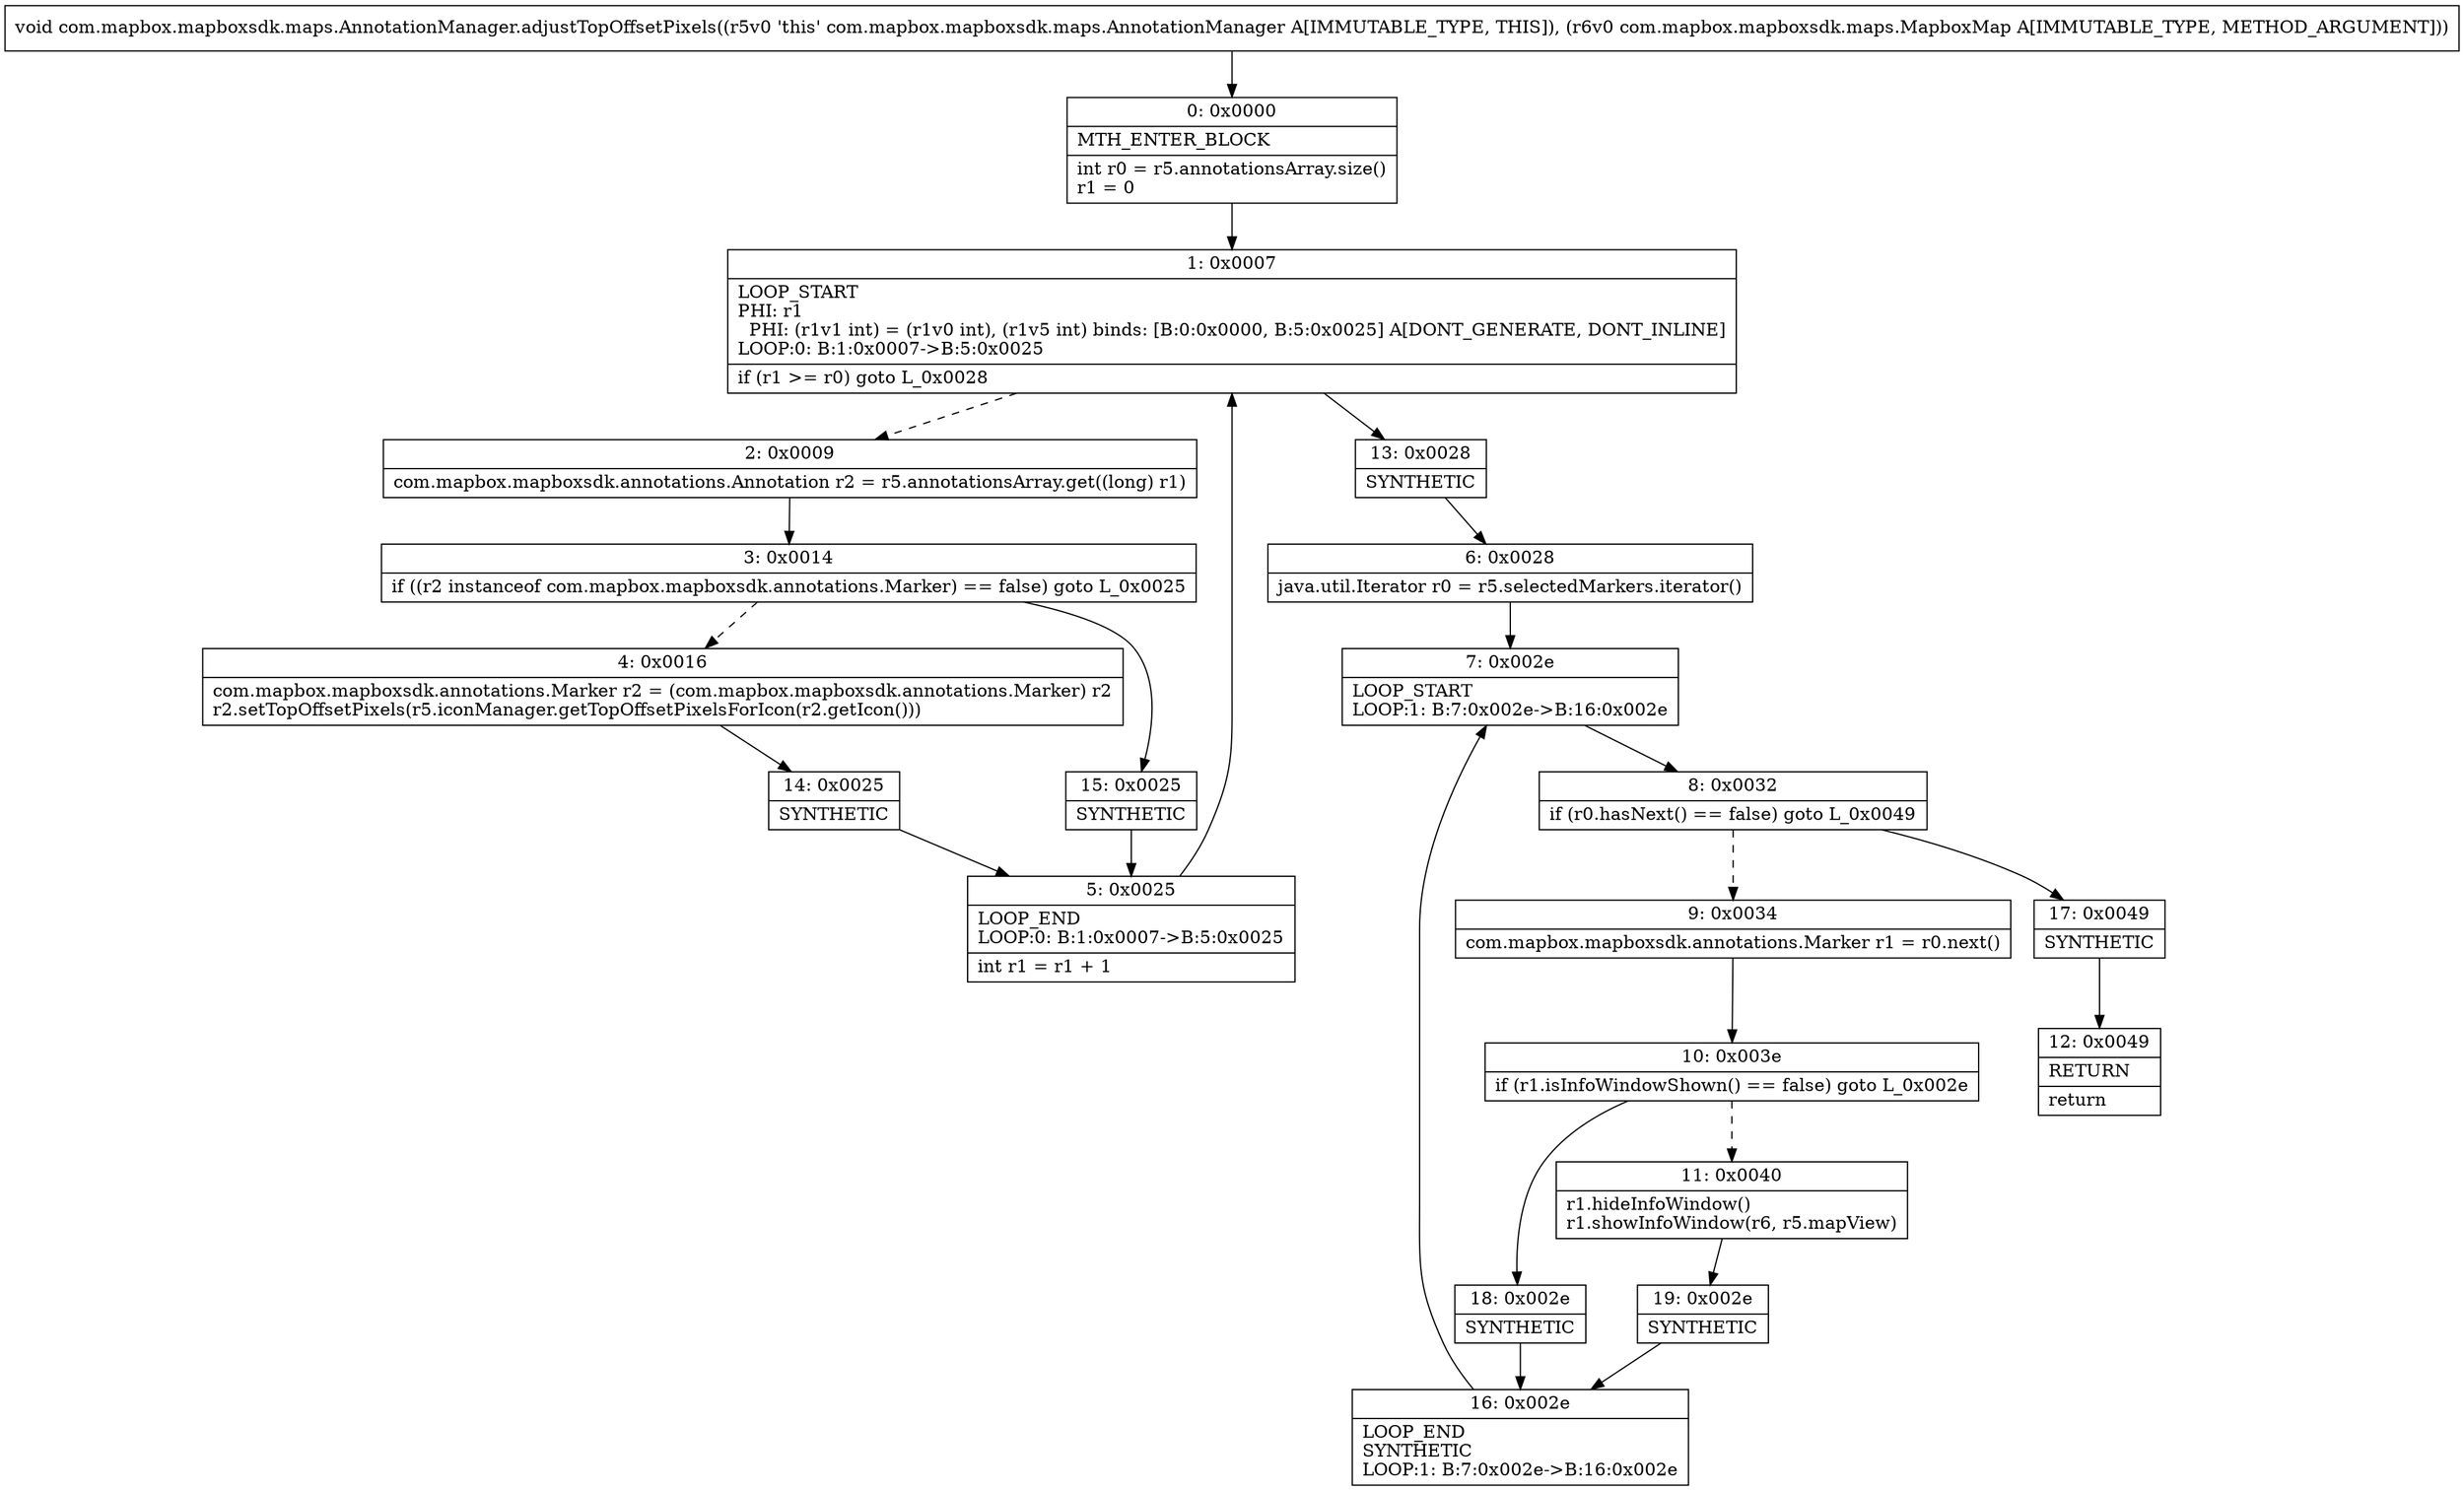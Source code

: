 digraph "CFG forcom.mapbox.mapboxsdk.maps.AnnotationManager.adjustTopOffsetPixels(Lcom\/mapbox\/mapboxsdk\/maps\/MapboxMap;)V" {
Node_0 [shape=record,label="{0\:\ 0x0000|MTH_ENTER_BLOCK\l|int r0 = r5.annotationsArray.size()\lr1 = 0\l}"];
Node_1 [shape=record,label="{1\:\ 0x0007|LOOP_START\lPHI: r1 \l  PHI: (r1v1 int) = (r1v0 int), (r1v5 int) binds: [B:0:0x0000, B:5:0x0025] A[DONT_GENERATE, DONT_INLINE]\lLOOP:0: B:1:0x0007\-\>B:5:0x0025\l|if (r1 \>= r0) goto L_0x0028\l}"];
Node_2 [shape=record,label="{2\:\ 0x0009|com.mapbox.mapboxsdk.annotations.Annotation r2 = r5.annotationsArray.get((long) r1)\l}"];
Node_3 [shape=record,label="{3\:\ 0x0014|if ((r2 instanceof com.mapbox.mapboxsdk.annotations.Marker) == false) goto L_0x0025\l}"];
Node_4 [shape=record,label="{4\:\ 0x0016|com.mapbox.mapboxsdk.annotations.Marker r2 = (com.mapbox.mapboxsdk.annotations.Marker) r2\lr2.setTopOffsetPixels(r5.iconManager.getTopOffsetPixelsForIcon(r2.getIcon()))\l}"];
Node_5 [shape=record,label="{5\:\ 0x0025|LOOP_END\lLOOP:0: B:1:0x0007\-\>B:5:0x0025\l|int r1 = r1 + 1\l}"];
Node_6 [shape=record,label="{6\:\ 0x0028|java.util.Iterator r0 = r5.selectedMarkers.iterator()\l}"];
Node_7 [shape=record,label="{7\:\ 0x002e|LOOP_START\lLOOP:1: B:7:0x002e\-\>B:16:0x002e\l}"];
Node_8 [shape=record,label="{8\:\ 0x0032|if (r0.hasNext() == false) goto L_0x0049\l}"];
Node_9 [shape=record,label="{9\:\ 0x0034|com.mapbox.mapboxsdk.annotations.Marker r1 = r0.next()\l}"];
Node_10 [shape=record,label="{10\:\ 0x003e|if (r1.isInfoWindowShown() == false) goto L_0x002e\l}"];
Node_11 [shape=record,label="{11\:\ 0x0040|r1.hideInfoWindow()\lr1.showInfoWindow(r6, r5.mapView)\l}"];
Node_12 [shape=record,label="{12\:\ 0x0049|RETURN\l|return\l}"];
Node_13 [shape=record,label="{13\:\ 0x0028|SYNTHETIC\l}"];
Node_14 [shape=record,label="{14\:\ 0x0025|SYNTHETIC\l}"];
Node_15 [shape=record,label="{15\:\ 0x0025|SYNTHETIC\l}"];
Node_16 [shape=record,label="{16\:\ 0x002e|LOOP_END\lSYNTHETIC\lLOOP:1: B:7:0x002e\-\>B:16:0x002e\l}"];
Node_17 [shape=record,label="{17\:\ 0x0049|SYNTHETIC\l}"];
Node_18 [shape=record,label="{18\:\ 0x002e|SYNTHETIC\l}"];
Node_19 [shape=record,label="{19\:\ 0x002e|SYNTHETIC\l}"];
MethodNode[shape=record,label="{void com.mapbox.mapboxsdk.maps.AnnotationManager.adjustTopOffsetPixels((r5v0 'this' com.mapbox.mapboxsdk.maps.AnnotationManager A[IMMUTABLE_TYPE, THIS]), (r6v0 com.mapbox.mapboxsdk.maps.MapboxMap A[IMMUTABLE_TYPE, METHOD_ARGUMENT])) }"];
MethodNode -> Node_0;
Node_0 -> Node_1;
Node_1 -> Node_2[style=dashed];
Node_1 -> Node_13;
Node_2 -> Node_3;
Node_3 -> Node_4[style=dashed];
Node_3 -> Node_15;
Node_4 -> Node_14;
Node_5 -> Node_1;
Node_6 -> Node_7;
Node_7 -> Node_8;
Node_8 -> Node_9[style=dashed];
Node_8 -> Node_17;
Node_9 -> Node_10;
Node_10 -> Node_11[style=dashed];
Node_10 -> Node_18;
Node_11 -> Node_19;
Node_13 -> Node_6;
Node_14 -> Node_5;
Node_15 -> Node_5;
Node_16 -> Node_7;
Node_17 -> Node_12;
Node_18 -> Node_16;
Node_19 -> Node_16;
}

